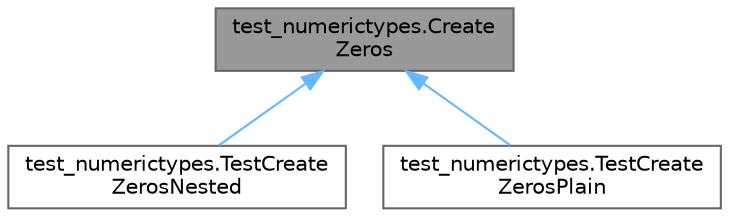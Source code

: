 digraph "test_numerictypes.CreateZeros"
{
 // LATEX_PDF_SIZE
  bgcolor="transparent";
  edge [fontname=Helvetica,fontsize=10,labelfontname=Helvetica,labelfontsize=10];
  node [fontname=Helvetica,fontsize=10,shape=box,height=0.2,width=0.4];
  Node1 [id="Node000001",label="test_numerictypes.Create\lZeros",height=0.2,width=0.4,color="gray40", fillcolor="grey60", style="filled", fontcolor="black",tooltip="Creation tests."];
  Node1 -> Node2 [id="edge3_Node000001_Node000002",dir="back",color="steelblue1",style="solid",tooltip=" "];
  Node2 [id="Node000002",label="test_numerictypes.TestCreate\lZerosNested",height=0.2,width=0.4,color="gray40", fillcolor="white", style="filled",URL="$classtest__numerictypes_1_1TestCreateZerosNested.html",tooltip=" "];
  Node1 -> Node3 [id="edge4_Node000001_Node000003",dir="back",color="steelblue1",style="solid",tooltip=" "];
  Node3 [id="Node000003",label="test_numerictypes.TestCreate\lZerosPlain",height=0.2,width=0.4,color="gray40", fillcolor="white", style="filled",URL="$classtest__numerictypes_1_1TestCreateZerosPlain.html",tooltip=" "];
}
